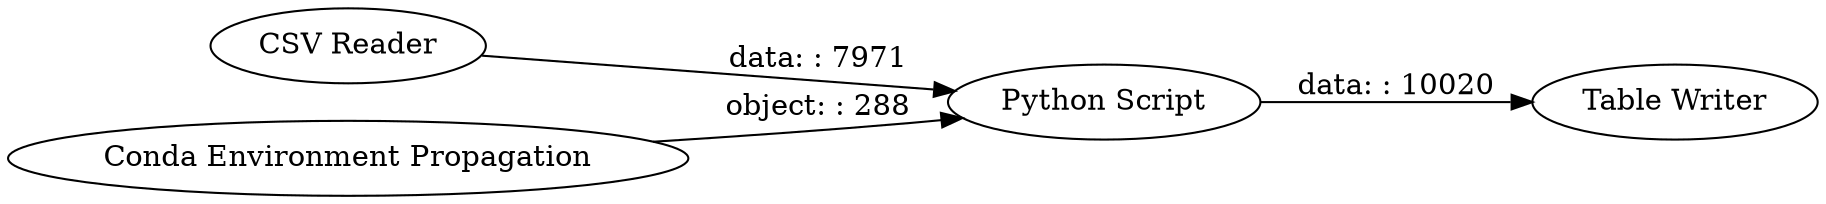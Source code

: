 digraph {
	"2452804561832380047_2" [label="CSV Reader"]
	"2452804561832380047_6" [label="Table Writer"]
	"2452804561832380047_5" [label="Conda Environment Propagation"]
	"2452804561832380047_3" [label="Python Script"]
	"2452804561832380047_5" -> "2452804561832380047_3" [label="object: : 288"]
	"2452804561832380047_2" -> "2452804561832380047_3" [label="data: : 7971"]
	"2452804561832380047_3" -> "2452804561832380047_6" [label="data: : 10020"]
	rankdir=LR
}
